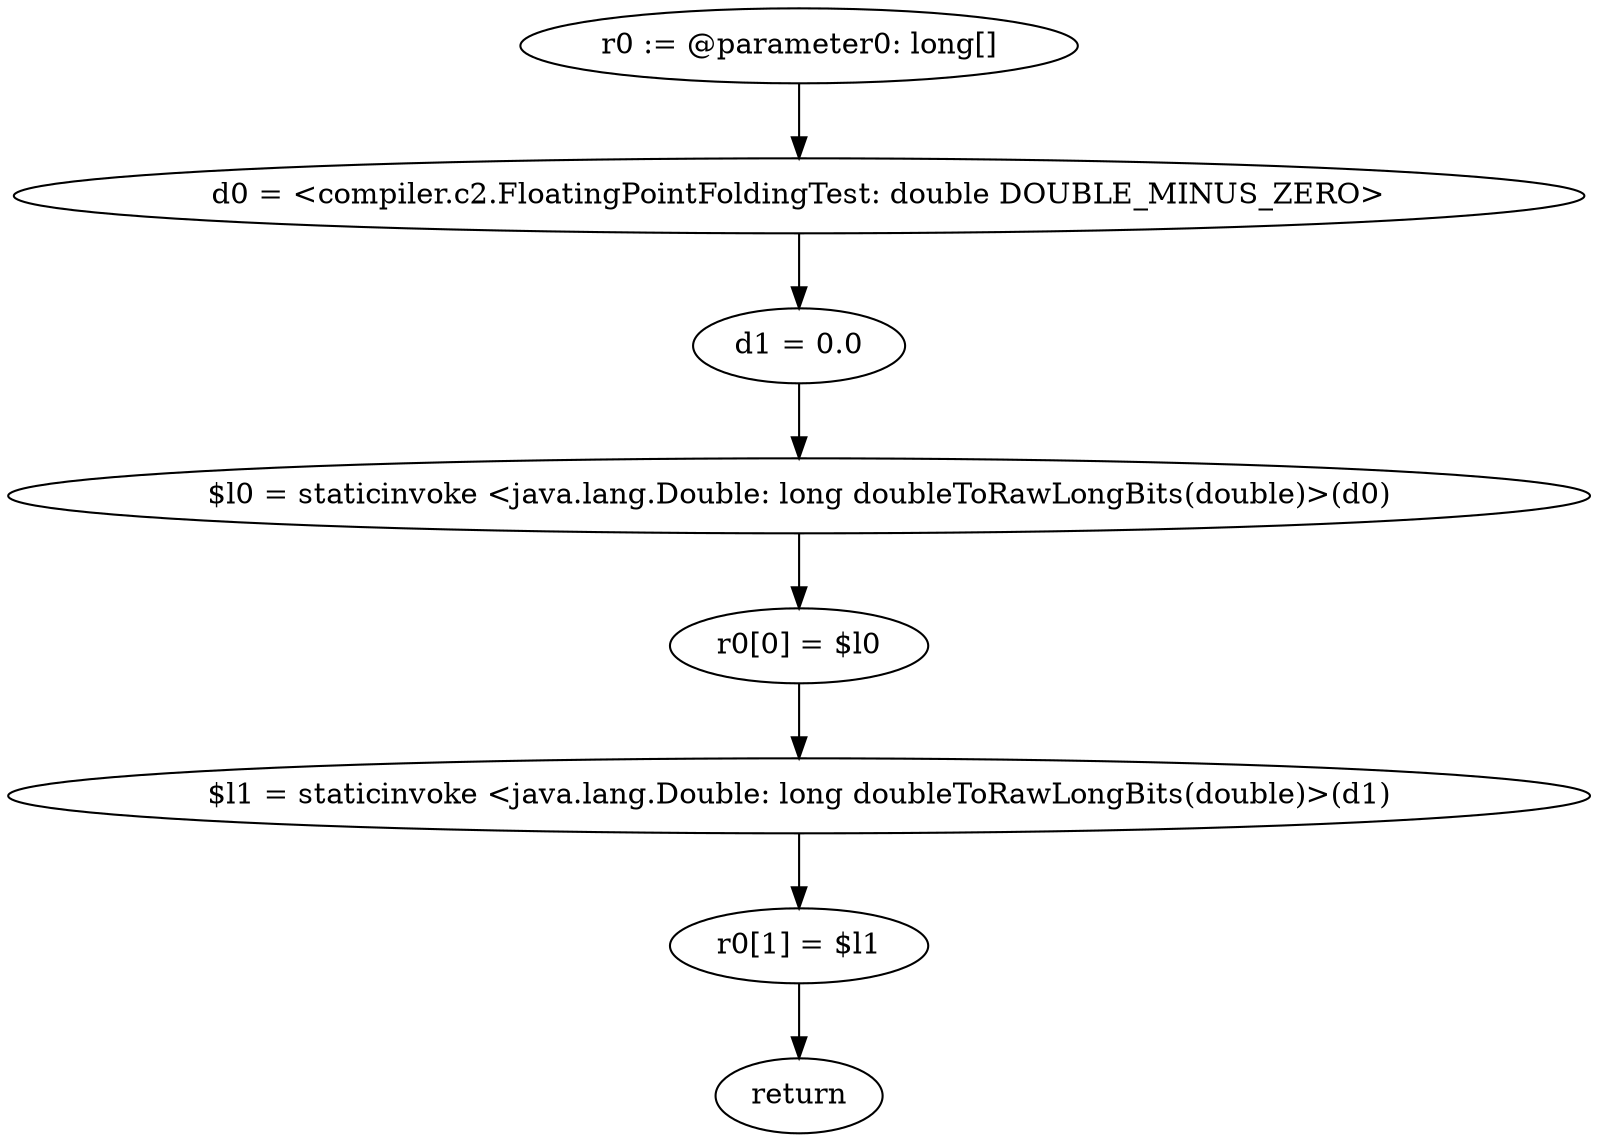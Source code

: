 digraph "unitGraph" {
    "r0 := @parameter0: long[]"
    "d0 = <compiler.c2.FloatingPointFoldingTest: double DOUBLE_MINUS_ZERO>"
    "d1 = 0.0"
    "$l0 = staticinvoke <java.lang.Double: long doubleToRawLongBits(double)>(d0)"
    "r0[0] = $l0"
    "$l1 = staticinvoke <java.lang.Double: long doubleToRawLongBits(double)>(d1)"
    "r0[1] = $l1"
    "return"
    "r0 := @parameter0: long[]"->"d0 = <compiler.c2.FloatingPointFoldingTest: double DOUBLE_MINUS_ZERO>";
    "d0 = <compiler.c2.FloatingPointFoldingTest: double DOUBLE_MINUS_ZERO>"->"d1 = 0.0";
    "d1 = 0.0"->"$l0 = staticinvoke <java.lang.Double: long doubleToRawLongBits(double)>(d0)";
    "$l0 = staticinvoke <java.lang.Double: long doubleToRawLongBits(double)>(d0)"->"r0[0] = $l0";
    "r0[0] = $l0"->"$l1 = staticinvoke <java.lang.Double: long doubleToRawLongBits(double)>(d1)";
    "$l1 = staticinvoke <java.lang.Double: long doubleToRawLongBits(double)>(d1)"->"r0[1] = $l1";
    "r0[1] = $l1"->"return";
}
